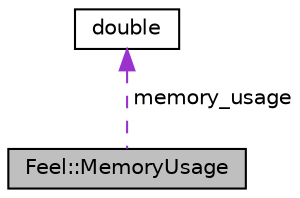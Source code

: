 digraph "Feel::MemoryUsage"
{
 // LATEX_PDF_SIZE
  edge [fontname="Helvetica",fontsize="10",labelfontname="Helvetica",labelfontsize="10"];
  node [fontname="Helvetica",fontsize="10",shape=record];
  Node1 [label="Feel::MemoryUsage",height=0.2,width=0.4,color="black", fillcolor="grey75", style="filled", fontcolor="black",tooltip="class to query for memory usage"];
  Node2 -> Node1 [dir="back",color="darkorchid3",fontsize="10",style="dashed",label=" memory_usage" ,fontname="Helvetica"];
  Node2 [label="double",height=0.2,width=0.4,color="black", fillcolor="white", style="filled",URL="$classdouble.html",tooltip=" "];
}
